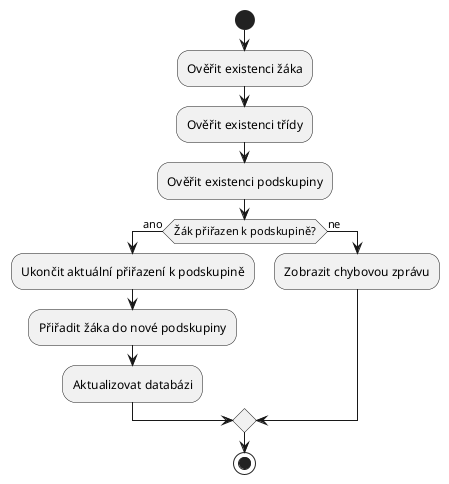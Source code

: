 @startuml
start
:Ověřit existenci žáka;
:Ověřit existenci třídy;
:Ověřit existenci podskupiny;
if (Žák přiřazen k podskupině?) then (ano)
  :Ukončit aktuální přiřazení k podskupině;
  :Přiřadit žáka do nové podskupiny;
  :Aktualizovat databázi;
else (ne)
  :Zobrazit chybovou zprávu;
endif
stop
@enduml
